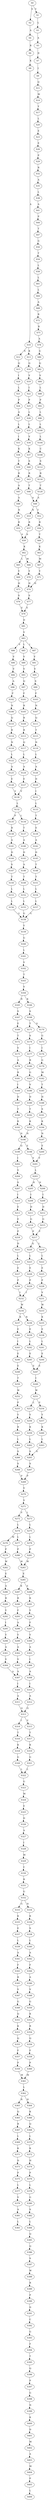 strict digraph  {
	S0 -> S1 [ label = Y ];
	S0 -> S2 [ label = V ];
	S1 -> S3 [ label = L ];
	S2 -> S4 [ label = A ];
	S3 -> S5 [ label = A ];
	S4 -> S6 [ label = R ];
	S5 -> S7 [ label = D ];
	S6 -> S8 [ label = K ];
	S7 -> S9 [ label = I ];
	S8 -> S10 [ label = A ];
	S9 -> S11 [ label = Q ];
	S10 -> S12 [ label = S ];
	S10 -> S13 [ label = K ];
	S11 -> S14 [ label = M ];
	S12 -> S15 [ label = Q ];
	S13 -> S16 [ label = Q ];
	S14 -> S17 [ label = Y ];
	S15 -> S18 [ label = I ];
	S16 -> S19 [ label = V ];
	S17 -> S20 [ label = L ];
	S18 -> S21 [ label = L ];
	S19 -> S22 [ label = I ];
	S20 -> S23 [ label = E ];
	S21 -> S24 [ label = P ];
	S22 -> S25 [ label = P ];
	S23 -> S26 [ label = E ];
	S24 -> S27 [ label = A ];
	S25 -> S28 [ label = L ];
	S26 -> S29 [ label = P ];
	S27 -> S30 [ label = L ];
	S28 -> S31 [ label = L ];
	S29 -> S32 [ label = R ];
	S30 -> S33 [ label = I ];
	S31 -> S34 [ label = V ];
	S32 -> S35 [ label = A ];
	S33 -> S36 [ label = K ];
	S34 -> S37 [ label = K ];
	S35 -> S38 [ label = L ];
	S36 -> S39 [ label = T ];
	S37 -> S40 [ label = S ];
	S38 -> S41 [ label = A ];
	S39 -> S42 [ label = R ];
	S40 -> S43 [ label = R ];
	S41 -> S44 [ label = P ];
	S42 -> S45 [ label = A ];
	S43 -> S46 [ label = T ];
	S44 -> S47 [ label = T ];
	S45 -> S48 [ label = A ];
	S46 -> S49 [ label = A ];
	S47 -> S50 [ label = G ];
	S48 -> S51 [ label = N ];
	S49 -> S52 [ label = T ];
	S49 -> S53 [ label = N ];
	S50 -> S54 [ label = T ];
	S51 -> S55 [ label = R ];
	S52 -> S56 [ label = R ];
	S53 -> S57 [ label = R ];
	S54 -> S58 [ label = L ];
	S55 -> S59 [ label = S ];
	S56 -> S60 [ label = T ];
	S57 -> S59 [ label = S ];
	S58 -> S61 [ label = L ];
	S59 -> S62 [ label = K ];
	S60 -> S63 [ label = K ];
	S61 -> S64 [ label = L ];
	S62 -> S65 [ label = L ];
	S62 -> S66 [ label = M ];
	S63 -> S67 [ label = M ];
	S64 -> S68 [ label = A ];
	S65 -> S69 [ label = Y ];
	S66 -> S70 [ label = Y ];
	S67 -> S71 [ label = Y ];
	S68 -> S72 [ label = R ];
	S69 -> S73 [ label = H ];
	S70 -> S74 [ label = H ];
	S71 -> S74 [ label = H ];
	S72 -> S75 [ label = R ];
	S73 -> S76 [ label = S ];
	S74 -> S77 [ label = S ];
	S75 -> S78 [ label = A ];
	S76 -> S79 [ label = E ];
	S77 -> S79 [ label = E ];
	S78 -> S80 [ label = G ];
	S79 -> S81 [ label = D ];
	S80 -> S82 [ label = Q ];
	S81 -> S83 [ label = V ];
	S82 -> S84 [ label = V ];
	S83 -> S85 [ label = L ];
	S83 -> S86 [ label = V ];
	S83 -> S87 [ label = I ];
	S84 -> S88 [ label = L ];
	S85 -> S89 [ label = V ];
	S86 -> S90 [ label = V ];
	S87 -> S91 [ label = V ];
	S88 -> S92 [ label = P ];
	S89 -> S93 [ label = V ];
	S90 -> S94 [ label = V ];
	S91 -> S95 [ label = V ];
	S92 -> S96 [ label = L ];
	S93 -> S97 [ label = Q ];
	S94 -> S98 [ label = A ];
	S95 -> S99 [ label = S ];
	S96 -> S100 [ label = L ];
	S97 -> S101 [ label = F ];
	S98 -> S102 [ label = F ];
	S99 -> S103 [ label = F ];
	S100 -> S104 [ label = L ];
	S101 -> S105 [ label = R ];
	S102 -> S106 [ label = N ];
	S103 -> S107 [ label = N ];
	S104 -> S108 [ label = C ];
	S105 -> S109 [ label = R ];
	S106 -> S110 [ label = Q ];
	S107 -> S111 [ label = Q ];
	S108 -> S112 [ label = S ];
	S109 -> S113 [ label = R ];
	S110 -> S114 [ label = R ];
	S111 -> S115 [ label = T ];
	S112 -> S116 [ label = R ];
	S113 -> S117 [ label = Q ];
	S114 -> S118 [ label = N ];
	S115 -> S119 [ label = N ];
	S116 -> S120 [ label = T ];
	S117 -> S121 [ label = L ];
	S118 -> S122 [ label = L ];
	S119 -> S123 [ label = L ];
	S120 -> S49 [ label = A ];
	S121 -> S124 [ label = A ];
	S122 -> S125 [ label = A ];
	S123 -> S126 [ label = A ];
	S124 -> S127 [ label = E ];
	S125 -> S128 [ label = E ];
	S126 -> S129 [ label = D ];
	S127 -> S130 [ label = V ];
	S128 -> S130 [ label = V ];
	S129 -> S131 [ label = I ];
	S130 -> S132 [ label = L ];
	S131 -> S133 [ label = L ];
	S132 -> S134 [ label = L ];
	S132 -> S135 [ label = P ];
	S133 -> S136 [ label = T ];
	S134 -> S137 [ label = T ];
	S135 -> S138 [ label = R ];
	S136 -> S139 [ label = E ];
	S137 -> S140 [ label = A ];
	S138 -> S141 [ label = A ];
	S139 -> S142 [ label = A ];
	S140 -> S143 [ label = D ];
	S141 -> S144 [ label = D ];
	S142 -> S145 [ label = D ];
	S143 -> S146 [ label = A ];
	S144 -> S147 [ label = S ];
	S145 -> S148 [ label = T ];
	S146 -> S149 [ label = T ];
	S147 -> S150 [ label = T ];
	S148 -> S151 [ label = T ];
	S149 -> S152 [ label = L ];
	S150 -> S153 [ label = L ];
	S151 -> S154 [ label = L ];
	S152 -> S155 [ label = L ];
	S153 -> S156 [ label = L ];
	S154 -> S157 [ label = L ];
	S155 -> S158 [ label = G ];
	S156 -> S158 [ label = G ];
	S157 -> S158 [ label = G ];
	S158 -> S159 [ label = Y ];
	S159 -> S160 [ label = G ];
	S160 -> S161 [ label = L ];
	S161 -> S162 [ label = V ];
	S162 -> S163 [ label = T ];
	S163 -> S164 [ label = V ];
	S164 -> S165 [ label = R ];
	S164 -> S166 [ label = K ];
	S165 -> S167 [ label = S ];
	S166 -> S168 [ label = S ];
	S167 -> S169 [ label = E ];
	S168 -> S170 [ label = S ];
	S168 -> S171 [ label = T ];
	S169 -> S172 [ label = T ];
	S170 -> S173 [ label = G ];
	S171 -> S174 [ label = S ];
	S172 -> S175 [ label = V ];
	S173 -> S176 [ label = I ];
	S174 -> S177 [ label = I ];
	S175 -> S178 [ label = A ];
	S176 -> S179 [ label = G ];
	S177 -> S180 [ label = R ];
	S178 -> S181 [ label = R ];
	S179 -> S182 [ label = M ];
	S180 -> S183 [ label = G ];
	S181 -> S184 [ label = I ];
	S182 -> S185 [ label = T ];
	S183 -> S186 [ label = V ];
	S184 -> S187 [ label = D ];
	S185 -> S188 [ label = H ];
	S186 -> S189 [ label = D ];
	S187 -> S190 [ label = T ];
	S188 -> S191 [ label = S ];
	S189 -> S192 [ label = T ];
	S190 -> S193 [ label = K ];
	S191 -> S194 [ label = K ];
	S192 -> S195 [ label = K ];
	S193 -> S196 [ label = N ];
	S194 -> S197 [ label = N ];
	S195 -> S196 [ label = N ];
	S196 -> S198 [ label = E ];
	S196 -> S199 [ label = Q ];
	S197 -> S200 [ label = E ];
	S198 -> S201 [ label = V ];
	S199 -> S202 [ label = I ];
	S200 -> S201 [ label = V ];
	S201 -> S203 [ label = L ];
	S202 -> S204 [ label = V ];
	S203 -> S205 [ label = H ];
	S203 -> S206 [ label = N ];
	S204 -> S207 [ label = S ];
	S205 -> S208 [ label = I ];
	S206 -> S209 [ label = I ];
	S207 -> S210 [ label = I ];
	S208 -> S211 [ label = D ];
	S209 -> S212 [ label = D ];
	S210 -> S213 [ label = E ];
	S211 -> S214 [ label = G ];
	S212 -> S215 [ label = G ];
	S213 -> S216 [ label = E ];
	S214 -> S217 [ label = P ];
	S215 -> S217 [ label = P ];
	S216 -> S218 [ label = P ];
	S217 -> S219 [ label = L ];
	S217 -> S220 [ label = Q ];
	S218 -> S221 [ label = D ];
	S219 -> S222 [ label = L ];
	S220 -> S223 [ label = L ];
	S221 -> S224 [ label = L ];
	S222 -> S225 [ label = E ];
	S223 -> S226 [ label = E ];
	S224 -> S227 [ label = E ];
	S225 -> S228 [ label = P ];
	S226 -> S229 [ label = P ];
	S227 -> S230 [ label = P ];
	S228 -> S231 [ label = V ];
	S229 -> S232 [ label = I ];
	S230 -> S232 [ label = I ];
	S231 -> S233 [ label = W ];
	S232 -> S234 [ label = W ];
	S233 -> S235 [ label = K ];
	S234 -> S236 [ label = R ];
	S234 -> S237 [ label = K ];
	S235 -> S238 [ label = E ];
	S236 -> S239 [ label = E ];
	S237 -> S240 [ label = E ];
	S238 -> S241 [ label = L ];
	S239 -> S242 [ label = L ];
	S240 -> S243 [ label = I ];
	S241 -> S244 [ label = E ];
	S242 -> S245 [ label = E ];
	S243 -> S246 [ label = E ];
	S244 -> S247 [ label = E ];
	S245 -> S247 [ label = E ];
	S246 -> S248 [ label = E ];
	S247 -> S249 [ label = I ];
	S248 -> S250 [ label = T ];
	S249 -> S251 [ label = W ];
	S250 -> S252 [ label = W ];
	S251 -> S253 [ label = L ];
	S251 -> S254 [ label = P ];
	S252 -> S255 [ label = P ];
	S253 -> S256 [ label = Y ];
	S254 -> S257 [ label = Y ];
	S255 -> S258 [ label = Y ];
	S256 -> S259 [ label = K ];
	S257 -> S260 [ label = K ];
	S258 -> S261 [ label = R ];
	S259 -> S262 [ label = L ];
	S260 -> S263 [ label = L ];
	S261 -> S264 [ label = L ];
	S262 -> S265 [ label = S ];
	S263 -> S265 [ label = S ];
	S264 -> S266 [ label = S ];
	S265 -> S267 [ label = S ];
	S266 -> S268 [ label = S ];
	S267 -> S269 [ label = P ];
	S268 -> S269 [ label = P ];
	S269 -> S270 [ label = V ];
	S270 -> S271 [ label = V ];
	S271 -> S272 [ label = V ];
	S271 -> S273 [ label = I ];
	S272 -> S274 [ label = L ];
	S273 -> S275 [ label = L ];
	S274 -> S276 [ label = M ];
	S274 -> S277 [ label = L ];
	S275 -> S278 [ label = L ];
	S276 -> S279 [ label = P ];
	S277 -> S280 [ label = P ];
	S278 -> S281 [ label = P ];
	S279 -> S282 [ label = W ];
	S280 -> S283 [ label = W ];
	S281 -> S283 [ label = W ];
	S282 -> S284 [ label = E ];
	S283 -> S285 [ label = E ];
	S284 -> S286 [ label = A ];
	S285 -> S287 [ label = K ];
	S285 -> S288 [ label = E ];
	S286 -> S289 [ label = R ];
	S287 -> S290 [ label = R ];
	S288 -> S291 [ label = K ];
	S289 -> S292 [ label = Y ];
	S290 -> S293 [ label = F ];
	S291 -> S294 [ label = Y ];
	S292 -> S295 [ label = I ];
	S293 -> S296 [ label = A ];
	S294 -> S297 [ label = F ];
	S295 -> S298 [ label = Y ];
	S296 -> S299 [ label = Y ];
	S297 -> S300 [ label = Y ];
	S298 -> S301 [ label = A ];
	S299 -> S302 [ label = A ];
	S300 -> S303 [ label = A ];
	S301 -> S304 [ label = V ];
	S302 -> S305 [ label = V ];
	S303 -> S306 [ label = I ];
	S304 -> S307 [ label = A ];
	S305 -> S307 [ label = A ];
	S306 -> S308 [ label = A ];
	S307 -> S309 [ label = I ];
	S308 -> S310 [ label = I ];
	S309 -> S311 [ label = A ];
	S310 -> S312 [ label = A ];
	S311 -> S313 [ label = Q ];
	S312 -> S313 [ label = Q ];
	S313 -> S314 [ label = I ];
	S313 -> S315 [ label = V ];
	S314 -> S316 [ label = T ];
	S315 -> S317 [ label = T ];
	S316 -> S318 [ label = K ];
	S317 -> S319 [ label = K ];
	S318 -> S320 [ label = G ];
	S319 -> S321 [ label = G ];
	S320 -> S322 [ label = L ];
	S321 -> S322 [ label = L ];
	S322 -> S323 [ label = G ];
	S323 -> S324 [ label = M ];
	S324 -> S325 [ label = E ];
	S325 -> S326 [ label = D ];
	S326 -> S327 [ label = A ];
	S327 -> S328 [ label = I ];
	S328 -> S329 [ label = M ];
	S329 -> S330 [ label = C ];
	S330 -> S331 [ label = R ];
	S331 -> S332 [ label = G ];
	S332 -> S333 [ label = G ];
	S332 -> S334 [ label = N ];
	S333 -> S335 [ label = K ];
	S334 -> S336 [ label = K ];
	S335 -> S337 [ label = E ];
	S336 -> S338 [ label = S ];
	S337 -> S339 [ label = L ];
	S338 -> S340 [ label = L ];
	S339 -> S341 [ label = A ];
	S340 -> S342 [ label = A ];
	S341 -> S343 [ label = F ];
	S342 -> S344 [ label = F ];
	S343 -> S345 [ label = R ];
	S344 -> S346 [ label = A ];
	S345 -> S347 [ label = V ];
	S346 -> S348 [ label = V ];
	S347 -> S349 [ label = G ];
	S348 -> S350 [ label = G ];
	S349 -> S351 [ label = Q ];
	S350 -> S352 [ label = K ];
	S351 -> S353 [ label = K ];
	S352 -> S354 [ label = R ];
	S353 -> S355 [ label = Q ];
	S354 -> S356 [ label = Q ];
	S355 -> S357 [ label = F ];
	S356 -> S358 [ label = F ];
	S357 -> S359 [ label = P ];
	S358 -> S360 [ label = P ];
	S359 -> S361 [ label = M ];
	S360 -> S361 [ label = M ];
	S361 -> S362 [ label = L ];
	S362 -> S363 [ label = R ];
	S362 -> S364 [ label = H ];
	S363 -> S365 [ label = Q ];
	S364 -> S366 [ label = K ];
	S365 -> S367 [ label = R ];
	S366 -> S368 [ label = Q ];
	S367 -> S369 [ label = L ];
	S368 -> S370 [ label = L ];
	S369 -> S371 [ label = K ];
	S370 -> S372 [ label = K ];
	S371 -> S373 [ label = D ];
	S372 -> S374 [ label = H ];
	S373 -> S375 [ label = P ];
	S374 -> S376 [ label = P ];
	S375 -> S377 [ label = L ];
	S376 -> S378 [ label = L ];
	S377 -> S379 [ label = V ];
	S378 -> S380 [ label = G ];
	S379 -> S381 [ label = A ];
	S380 -> S382 [ label = S ];
	S381 -> S383 [ label = L ];
	S382 -> S384 [ label = L ];
	S384 -> S385 [ label = Q ];
	S385 -> S386 [ label = Q ];
	S386 -> S387 [ label = S ];
	S387 -> S388 [ label = W ];
	S388 -> S389 [ label = R ];
	S389 -> S390 [ label = P ];
	S390 -> S391 [ label = D ];
	S391 -> S392 [ label = C ];
	S392 -> S393 [ label = G ];
	S393 -> S394 [ label = F ];
	S394 -> S395 [ label = T ];
	S395 -> S396 [ label = Q ];
	S396 -> S397 [ label = P ];
	S397 -> S398 [ label = G ];
	S398 -> S399 [ label = N ];
	S399 -> S400 [ label = K ];
	S400 -> S401 [ label = D ];
	S401 -> S402 [ label = M ];
	S402 -> S403 [ label = A ];
	S403 -> S404 [ label = M ];
	S404 -> S405 [ label = P ];
	S405 -> S406 [ label = L ];
}

